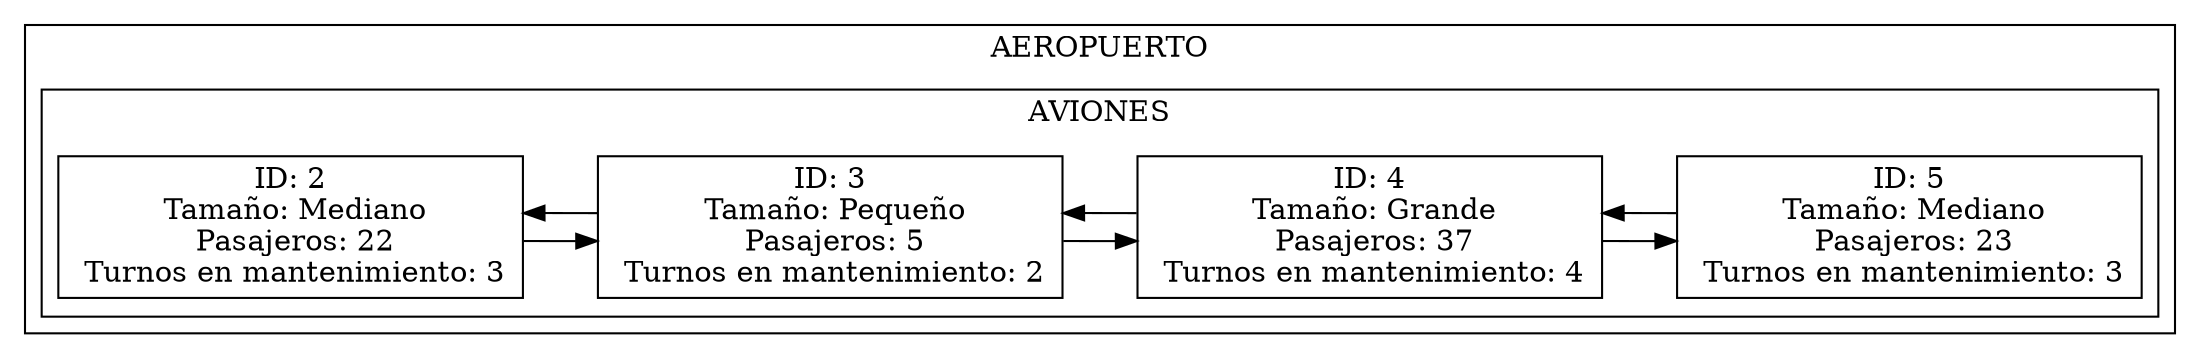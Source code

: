 digraph{ 
 rankdir=LR; 
 node[shape = record, color = black];subgraph clusterAeropuerto{ 
label = "AEROPUERTO"; 
	  subgraph clusterAviones{ 
	  label = "AVIONES"; 
		 a0[label="ID: 2\n Tamaño: Mediano\n Pasajeros: 22\n Turnos en mantenimiento: 3 "];
		 a1[label="ID: 3\n Tamaño: Pequeño\n Pasajeros: 5\n Turnos en mantenimiento: 2 "];
		 a2[label="ID: 4\n Tamaño: Grande\n Pasajeros: 37\n Turnos en mantenimiento: 4 "];
		 a3[label="ID: 5\n Tamaño: Mediano\n Pasajeros: 23\n Turnos en mantenimiento: 3 "];
	 }a0->a1
a1->a2
a1->a0
a2->a3
a2->a1
a3->a2
}
}
